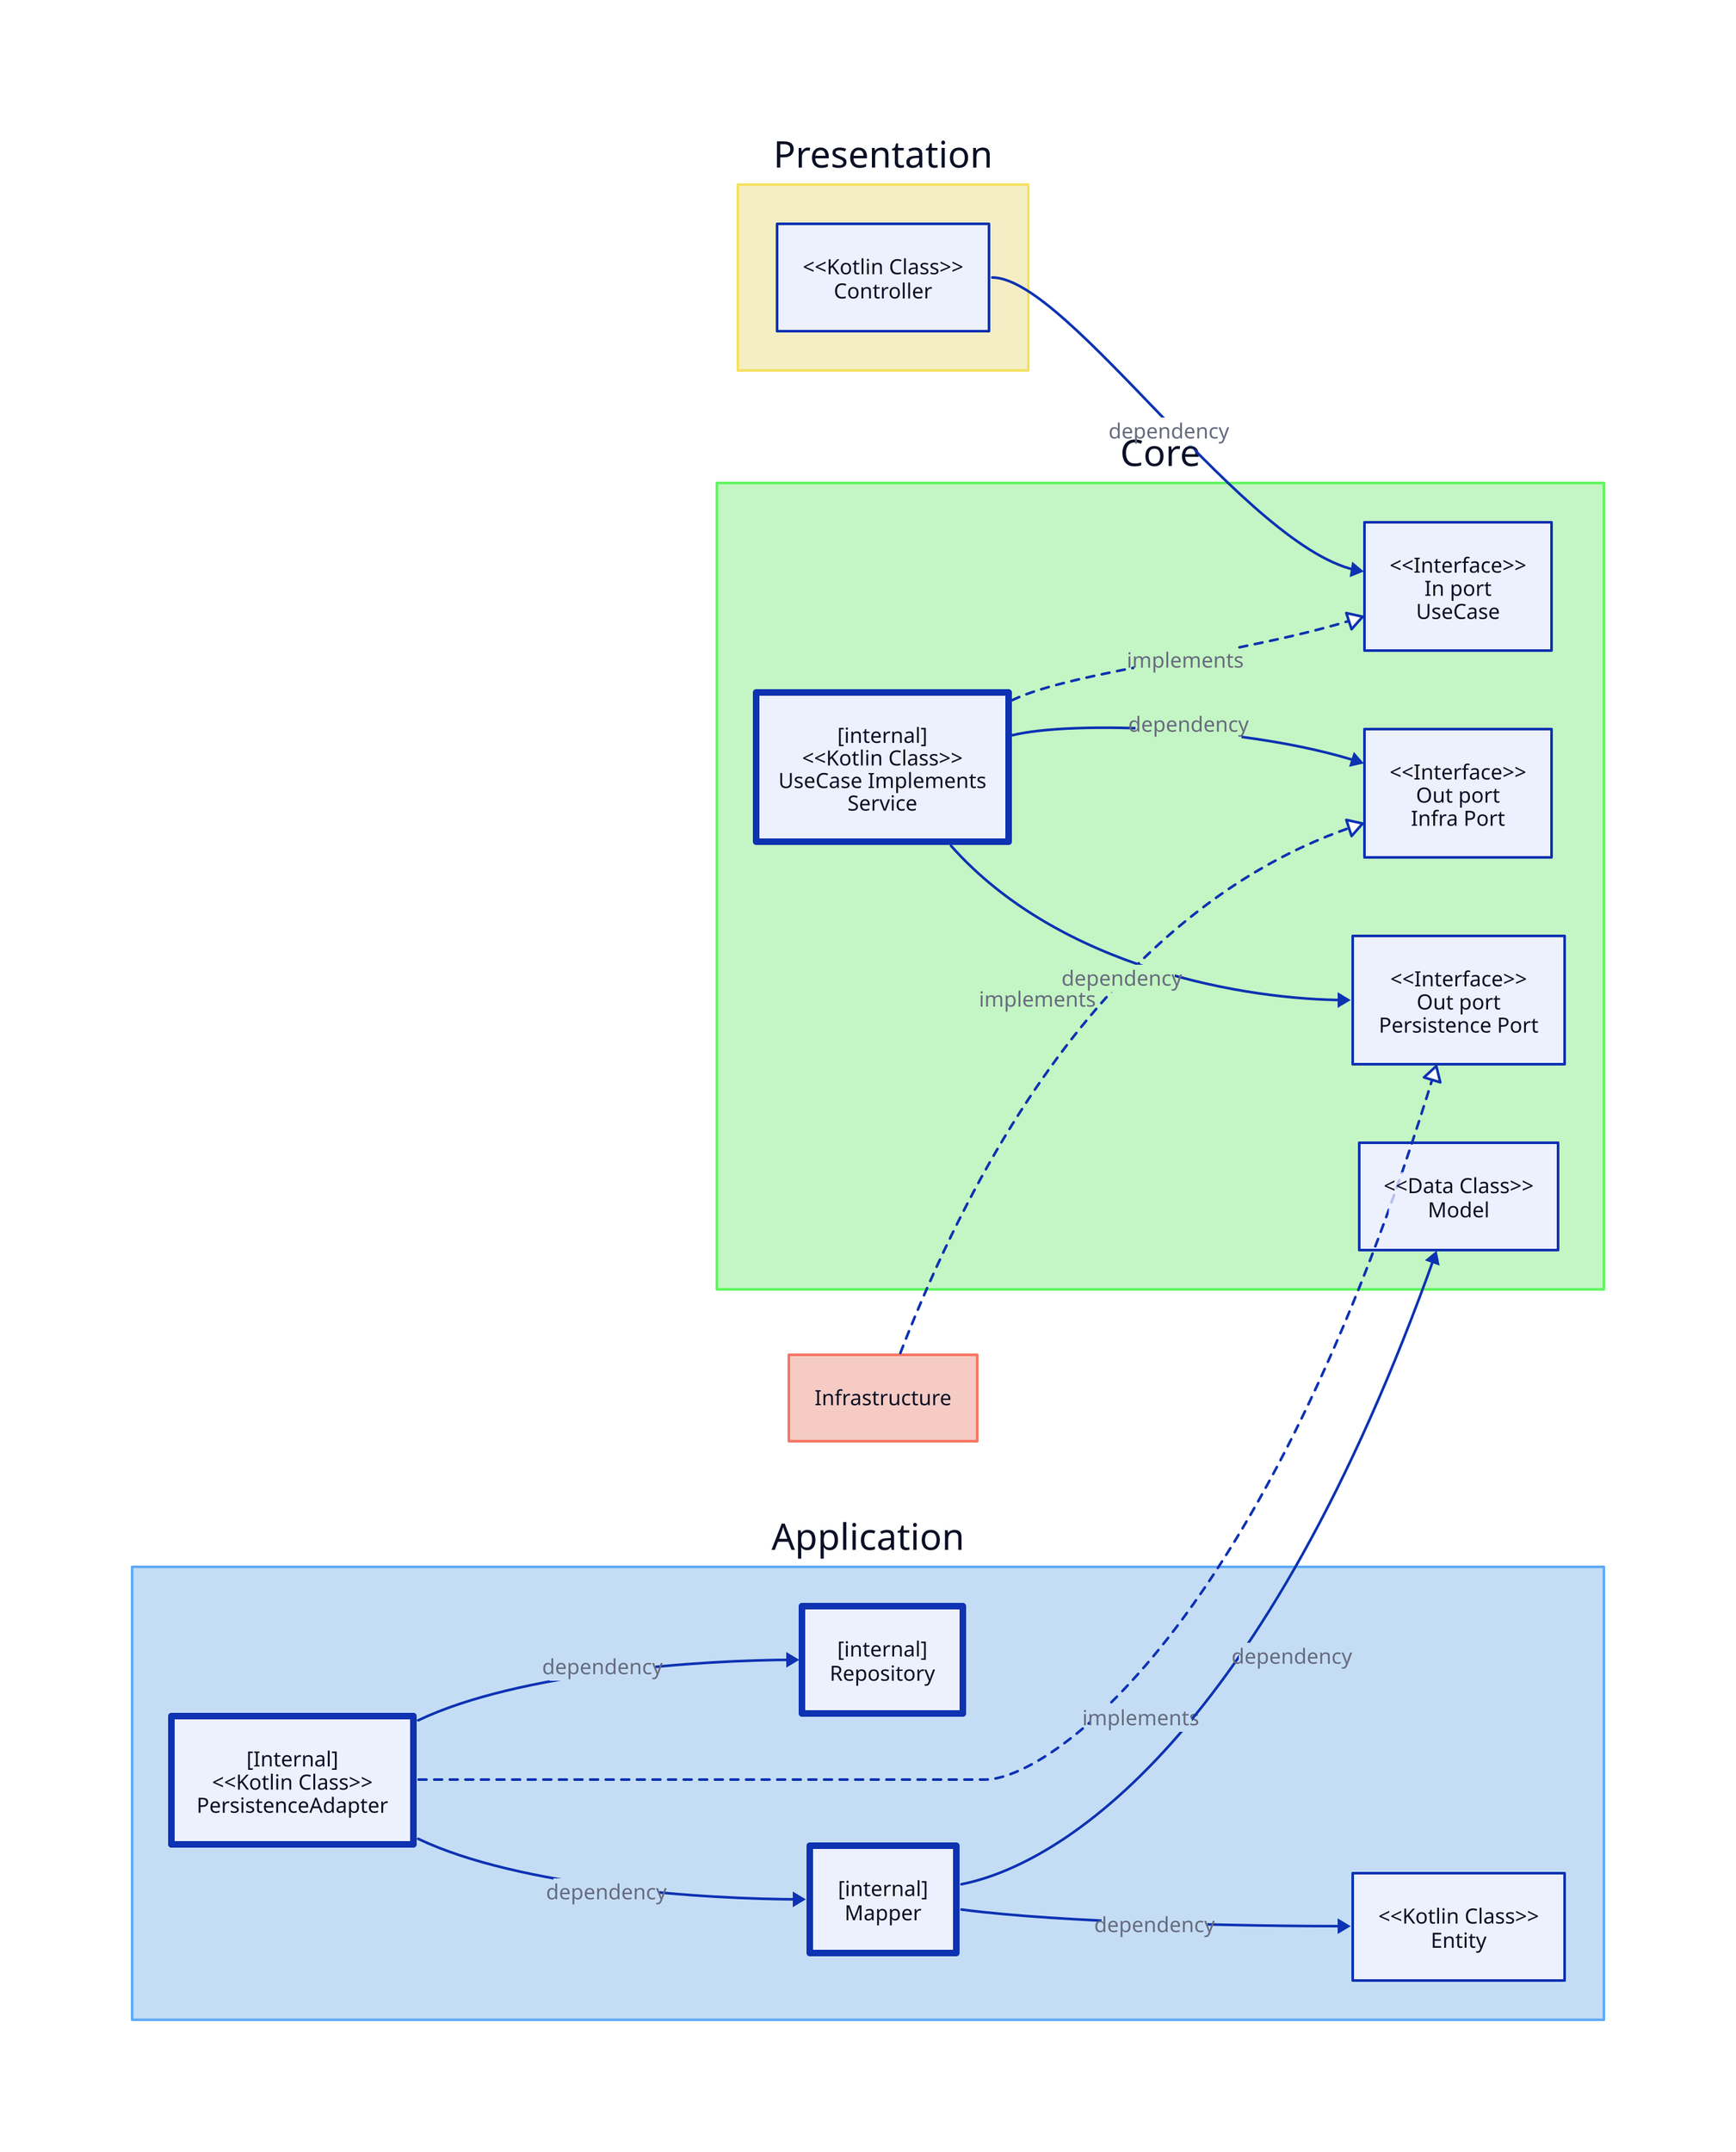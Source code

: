 direction: right
vars: {
  implementsConnectionLabel: implements
  dependencyConnectionLabel: dependency
}

classes: {
  ImplementsConnection: {
    style.stroke-dash: 3
    target-arrowhead.style.filled: false
    label: implements
  }

  DependencyConnection: {
    label: dependency
  }
}

presentation: Presentation {
  style: {
    fill: "#F5EEC4"
    stroke: "#F5E162"
  }

  controller: "<<Kotlin Class>>\nController"
}

presentation.controller -> core.useCase: {class: DependencyConnection}

core: Core {
  style: {
    fill: "#C4F5C4"
    stroke: "#62F562"
  }

  useCase: "<<Interface>>\nIn port\nUseCase"
  infraPort: "<<Interface>>\nOut port\nInfra Port"
  persistencePort: "<<Interface>>\nOut port\nPersistence Port"
  model: "<<Data Class>>\nModel"

  service: "[internal]\n<<Kotlin Class>>\nUseCase Implements\nService" {
    style: {
      stroke-width: 5
    }
  }

  service -> useCase: {class: ImplementsConnection}
  service -> persistencePort: {class: DependencyConnection}
  service -> infraPort: {class: DependencyConnection}
}

application: Application {
  style: {
    fill: "#C4DDF5"
    stroke: "#62ABF5"
  }

  repository: "[internal]\nRepository" {
    style: {
      stroke-width: 5
    }
  }
  mapper: "[internal]\nMapper" {
    style: {
      stroke-width: 5
    }
  }
  mapper -> entity: {class: DependencyConnection}

  entity: "<<Kotlin Class>>\nEntity"

  persistenceAdapter: "[Internal]\n<<Kotlin Class>>\nPersistenceAdapter" {
    style: {
      stroke-width: 5
    }
  }
  persistenceAdapter -> repository: {class: DependencyConnection}
  persistenceAdapter -> mapper: {class: DependencyConnection}
}
application.persistenceAdapter -> core.persistencePort: {class: ImplementsConnection}
application.mapper -> core.model: {class: DependencyConnection}

infrastructure: Infrastructure {
  style: {
    fill: "#F5CBC4"
    stroke: "#F57662"
  }
}
infrastructure -> core.infraPort: {class: ImplementsConnection}
